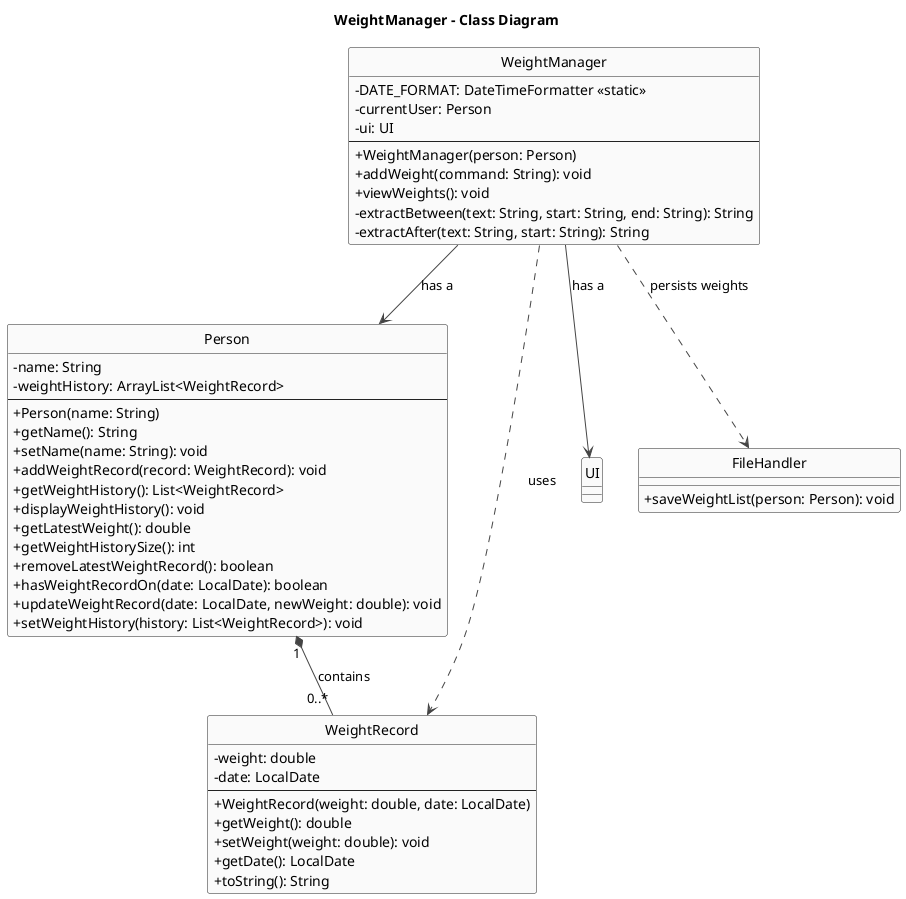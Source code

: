 @startuml
title WeightManager – Class Diagram

skinparam shadowing false
skinparam classAttributeIconSize 0
skinparam ArrowColor #444
skinparam ClassBorderColor #222
skinparam ClassBackgroundColor #FAFAFA

hide circle
hide stereotype

' ===== Classes =====
class WeightManager {
  -DATE_FORMAT: DateTimeFormatter <<static>>
  -currentUser: Person
  -ui: UI
  --
  +WeightManager(person: Person)
  +addWeight(command: String): void
  +viewWeights(): void
  -extractBetween(text: String, start: String, end: String): String
  -extractAfter(text: String, start: String): String
}

class Person {
  -name: String
  -weightHistory: ArrayList<WeightRecord>
  --
  +Person(name: String)
  +getName(): String
  +setName(name: String): void
  +addWeightRecord(record: WeightRecord): void
  +getWeightHistory(): List<WeightRecord>
  +displayWeightHistory(): void
  +getLatestWeight(): double
  +getWeightHistorySize(): int
  +removeLatestWeightRecord(): boolean
  +hasWeightRecordOn(date: LocalDate): boolean
  +updateWeightRecord(date: LocalDate, newWeight: double): void
  +setWeightHistory(history: List<WeightRecord>): void
}

class WeightRecord {
  -weight: double
  -date: LocalDate
  --
  +WeightRecord(weight: double, date: LocalDate)
  +getWeight(): double
  +setWeight(weight: double): void
  +getDate(): LocalDate
  +toString(): String
}

class UI

class FileHandler {
  +saveWeightList(person: Person): void
}

' ===== Relationships =====
' WeightManager holds references to Person and UI
WeightManager --> Person : has a
WeightManager --> UI : has a

' WeightManager creates/uses FileHandler (dependency)
WeightManager ..> FileHandler : persists weights

' WeightManager uses WeightRecord to add/update records (dependency)
WeightManager ..> WeightRecord : uses

' Person owns many WeightRecord entries
Person "1" *-- "0..*" WeightRecord : contains

@enduml
